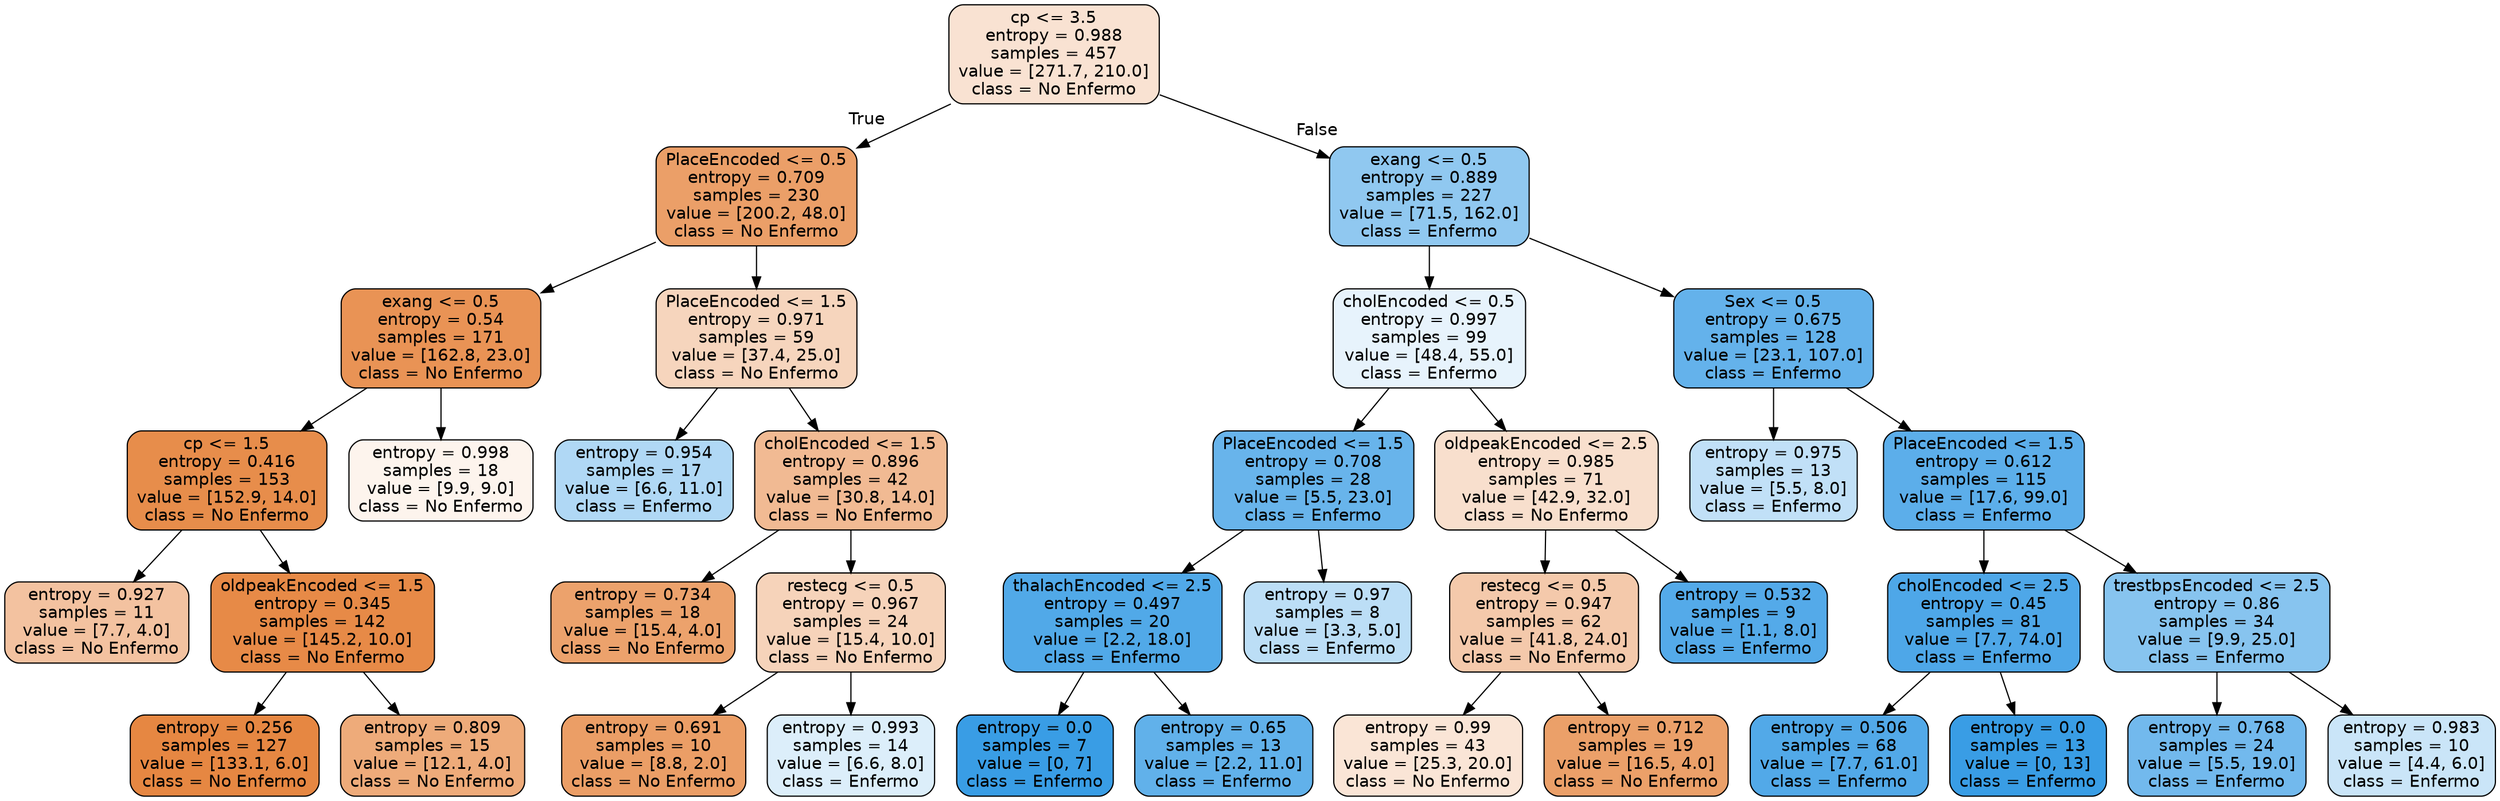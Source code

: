 digraph Tree {
node [shape=box, style="filled, rounded", color="black", fontname=helvetica] ;
edge [fontname=helvetica] ;
0 [label="cp <= 3.5\nentropy = 0.988\nsamples = 457\nvalue = [271.7, 210.0]\nclass = No Enfermo", fillcolor="#f9e2d2"] ;
1 [label="PlaceEncoded <= 0.5\nentropy = 0.709\nsamples = 230\nvalue = [200.2, 48.0]\nclass = No Enfermo", fillcolor="#eb9f68"] ;
0 -> 1 [labeldistance=2.5, labelangle=45, headlabel="True"] ;
2 [label="exang <= 0.5\nentropy = 0.54\nsamples = 171\nvalue = [162.8, 23.0]\nclass = No Enfermo", fillcolor="#e99355"] ;
1 -> 2 ;
3 [label="cp <= 1.5\nentropy = 0.416\nsamples = 153\nvalue = [152.9, 14.0]\nclass = No Enfermo", fillcolor="#e78d4b"] ;
2 -> 3 ;
4 [label="entropy = 0.927\nsamples = 11\nvalue = [7.7, 4.0]\nclass = No Enfermo", fillcolor="#f3c2a0"] ;
3 -> 4 ;
5 [label="oldpeakEncoded <= 1.5\nentropy = 0.345\nsamples = 142\nvalue = [145.2, 10.0]\nclass = No Enfermo", fillcolor="#e78a47"] ;
3 -> 5 ;
6 [label="entropy = 0.256\nsamples = 127\nvalue = [133.1, 6.0]\nclass = No Enfermo", fillcolor="#e68742"] ;
5 -> 6 ;
7 [label="entropy = 0.809\nsamples = 15\nvalue = [12.1, 4.0]\nclass = No Enfermo", fillcolor="#eeab7a"] ;
5 -> 7 ;
8 [label="entropy = 0.998\nsamples = 18\nvalue = [9.9, 9.0]\nclass = No Enfermo", fillcolor="#fdf4ed"] ;
2 -> 8 ;
9 [label="PlaceEncoded <= 1.5\nentropy = 0.971\nsamples = 59\nvalue = [37.4, 25.0]\nclass = No Enfermo", fillcolor="#f6d5bd"] ;
1 -> 9 ;
10 [label="entropy = 0.954\nsamples = 17\nvalue = [6.6, 11.0]\nclass = Enfermo", fillcolor="#b0d8f5"] ;
9 -> 10 ;
11 [label="cholEncoded <= 1.5\nentropy = 0.896\nsamples = 42\nvalue = [30.8, 14.0]\nclass = No Enfermo", fillcolor="#f1ba93"] ;
9 -> 11 ;
12 [label="entropy = 0.734\nsamples = 18\nvalue = [15.4, 4.0]\nclass = No Enfermo", fillcolor="#eca26c"] ;
11 -> 12 ;
13 [label="restecg <= 0.5\nentropy = 0.967\nsamples = 24\nvalue = [15.4, 10.0]\nclass = No Enfermo", fillcolor="#f6d3ba"] ;
11 -> 13 ;
14 [label="entropy = 0.691\nsamples = 10\nvalue = [8.8, 2.0]\nclass = No Enfermo", fillcolor="#eb9e66"] ;
13 -> 14 ;
15 [label="entropy = 0.993\nsamples = 14\nvalue = [6.6, 8.0]\nclass = Enfermo", fillcolor="#dceefa"] ;
13 -> 15 ;
16 [label="exang <= 0.5\nentropy = 0.889\nsamples = 227\nvalue = [71.5, 162.0]\nclass = Enfermo", fillcolor="#90c8f0"] ;
0 -> 16 [labeldistance=2.5, labelangle=-45, headlabel="False"] ;
17 [label="cholEncoded <= 0.5\nentropy = 0.997\nsamples = 99\nvalue = [48.4, 55.0]\nclass = Enfermo", fillcolor="#e7f3fc"] ;
16 -> 17 ;
18 [label="PlaceEncoded <= 1.5\nentropy = 0.708\nsamples = 28\nvalue = [5.5, 23.0]\nclass = Enfermo", fillcolor="#68b4eb"] ;
17 -> 18 ;
19 [label="thalachEncoded <= 2.5\nentropy = 0.497\nsamples = 20\nvalue = [2.2, 18.0]\nclass = Enfermo", fillcolor="#51a9e8"] ;
18 -> 19 ;
20 [label="entropy = 0.0\nsamples = 7\nvalue = [0, 7]\nclass = Enfermo", fillcolor="#399de5"] ;
19 -> 20 ;
21 [label="entropy = 0.65\nsamples = 13\nvalue = [2.2, 11.0]\nclass = Enfermo", fillcolor="#61b1ea"] ;
19 -> 21 ;
22 [label="entropy = 0.97\nsamples = 8\nvalue = [3.3, 5.0]\nclass = Enfermo", fillcolor="#bcdef6"] ;
18 -> 22 ;
23 [label="oldpeakEncoded <= 2.5\nentropy = 0.985\nsamples = 71\nvalue = [42.9, 32.0]\nclass = No Enfermo", fillcolor="#f8dfcd"] ;
17 -> 23 ;
24 [label="restecg <= 0.5\nentropy = 0.947\nsamples = 62\nvalue = [41.8, 24.0]\nclass = No Enfermo", fillcolor="#f4c9ab"] ;
23 -> 24 ;
25 [label="entropy = 0.99\nsamples = 43\nvalue = [25.3, 20.0]\nclass = No Enfermo", fillcolor="#fae5d6"] ;
24 -> 25 ;
26 [label="entropy = 0.712\nsamples = 19\nvalue = [16.5, 4.0]\nclass = No Enfermo", fillcolor="#eba069"] ;
24 -> 26 ;
27 [label="entropy = 0.532\nsamples = 9\nvalue = [1.1, 8.0]\nclass = Enfermo", fillcolor="#54aae9"] ;
23 -> 27 ;
28 [label="Sex <= 0.5\nentropy = 0.675\nsamples = 128\nvalue = [23.1, 107.0]\nclass = Enfermo", fillcolor="#64b2eb"] ;
16 -> 28 ;
29 [label="entropy = 0.975\nsamples = 13\nvalue = [5.5, 8.0]\nclass = Enfermo", fillcolor="#c1e0f7"] ;
28 -> 29 ;
30 [label="PlaceEncoded <= 1.5\nentropy = 0.612\nsamples = 115\nvalue = [17.6, 99.0]\nclass = Enfermo", fillcolor="#5caeea"] ;
28 -> 30 ;
31 [label="cholEncoded <= 2.5\nentropy = 0.45\nsamples = 81\nvalue = [7.7, 74.0]\nclass = Enfermo", fillcolor="#4ea7e8"] ;
30 -> 31 ;
32 [label="entropy = 0.506\nsamples = 68\nvalue = [7.7, 61.0]\nclass = Enfermo", fillcolor="#52a9e8"] ;
31 -> 32 ;
33 [label="entropy = 0.0\nsamples = 13\nvalue = [0, 13]\nclass = Enfermo", fillcolor="#399de5"] ;
31 -> 33 ;
34 [label="trestbpsEncoded <= 2.5\nentropy = 0.86\nsamples = 34\nvalue = [9.9, 25.0]\nclass = Enfermo", fillcolor="#87c4ef"] ;
30 -> 34 ;
35 [label="entropy = 0.768\nsamples = 24\nvalue = [5.5, 19.0]\nclass = Enfermo", fillcolor="#72b9ed"] ;
34 -> 35 ;
36 [label="entropy = 0.983\nsamples = 10\nvalue = [4.4, 6.0]\nclass = Enfermo", fillcolor="#cae5f8"] ;
34 -> 36 ;
}